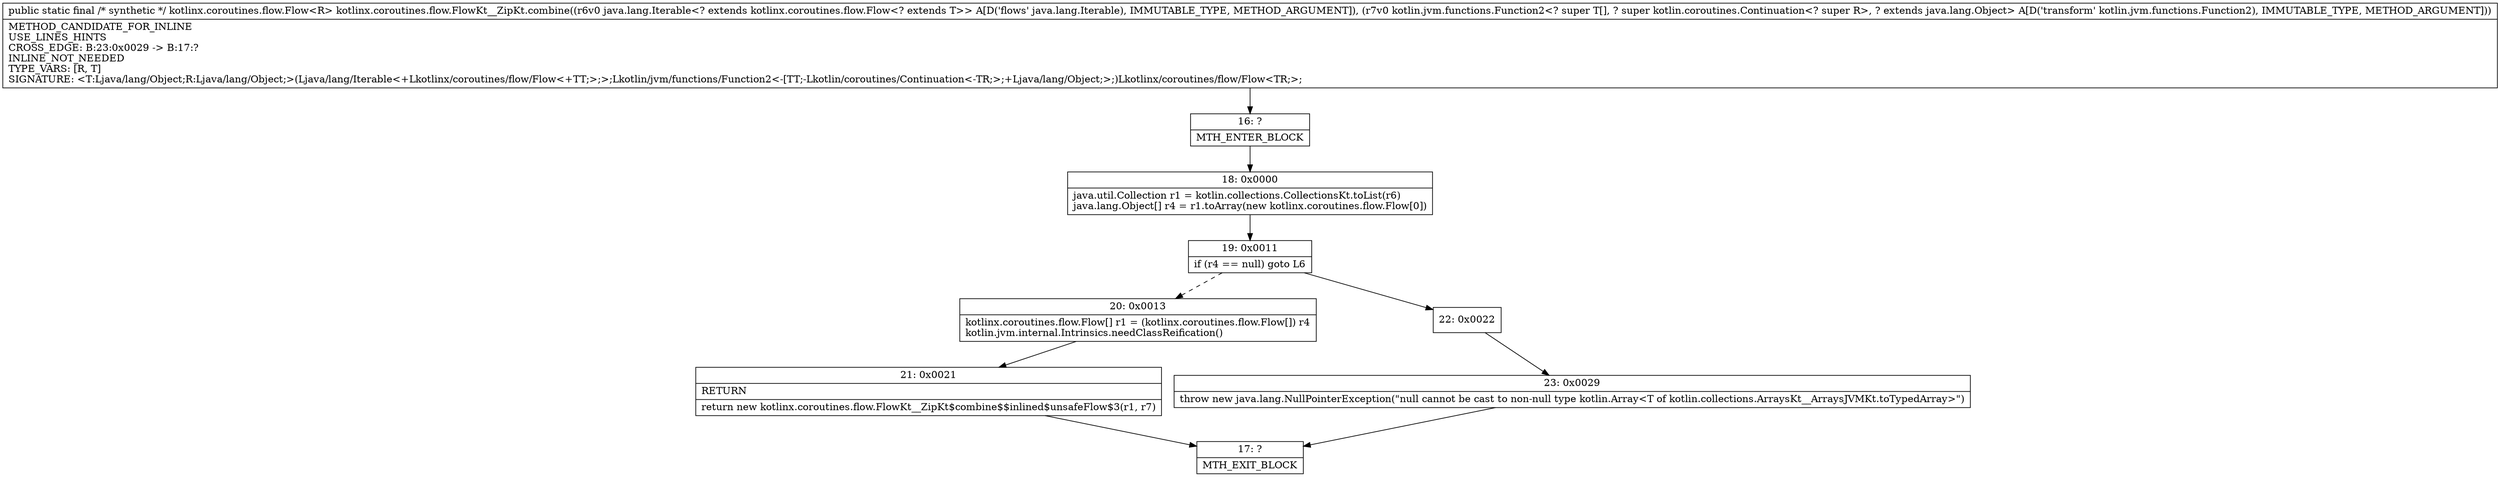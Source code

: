 digraph "CFG forkotlinx.coroutines.flow.FlowKt__ZipKt.combine(Ljava\/lang\/Iterable;Lkotlin\/jvm\/functions\/Function2;)Lkotlinx\/coroutines\/flow\/Flow;" {
Node_16 [shape=record,label="{16\:\ ?|MTH_ENTER_BLOCK\l}"];
Node_18 [shape=record,label="{18\:\ 0x0000|java.util.Collection r1 = kotlin.collections.CollectionsKt.toList(r6)\ljava.lang.Object[] r4 = r1.toArray(new kotlinx.coroutines.flow.Flow[0])\l}"];
Node_19 [shape=record,label="{19\:\ 0x0011|if (r4 == null) goto L6\l}"];
Node_20 [shape=record,label="{20\:\ 0x0013|kotlinx.coroutines.flow.Flow[] r1 = (kotlinx.coroutines.flow.Flow[]) r4\lkotlin.jvm.internal.Intrinsics.needClassReification()\l}"];
Node_21 [shape=record,label="{21\:\ 0x0021|RETURN\l|return new kotlinx.coroutines.flow.FlowKt__ZipKt$combine$$inlined$unsafeFlow$3(r1, r7)\l}"];
Node_17 [shape=record,label="{17\:\ ?|MTH_EXIT_BLOCK\l}"];
Node_22 [shape=record,label="{22\:\ 0x0022}"];
Node_23 [shape=record,label="{23\:\ 0x0029|throw new java.lang.NullPointerException(\"null cannot be cast to non\-null type kotlin.Array\<T of kotlin.collections.ArraysKt__ArraysJVMKt.toTypedArray\>\")\l}"];
MethodNode[shape=record,label="{public static final \/* synthetic *\/ kotlinx.coroutines.flow.Flow\<R\> kotlinx.coroutines.flow.FlowKt__ZipKt.combine((r6v0 java.lang.Iterable\<? extends kotlinx.coroutines.flow.Flow\<? extends T\>\> A[D('flows' java.lang.Iterable), IMMUTABLE_TYPE, METHOD_ARGUMENT]), (r7v0 kotlin.jvm.functions.Function2\<? super T[], ? super kotlin.coroutines.Continuation\<? super R\>, ? extends java.lang.Object\> A[D('transform' kotlin.jvm.functions.Function2), IMMUTABLE_TYPE, METHOD_ARGUMENT]))  | METHOD_CANDIDATE_FOR_INLINE\lUSE_LINES_HINTS\lCROSS_EDGE: B:23:0x0029 \-\> B:17:?\lINLINE_NOT_NEEDED\lTYPE_VARS: [R, T]\lSIGNATURE: \<T:Ljava\/lang\/Object;R:Ljava\/lang\/Object;\>(Ljava\/lang\/Iterable\<+Lkotlinx\/coroutines\/flow\/Flow\<+TT;\>;\>;Lkotlin\/jvm\/functions\/Function2\<\-[TT;\-Lkotlin\/coroutines\/Continuation\<\-TR;\>;+Ljava\/lang\/Object;\>;)Lkotlinx\/coroutines\/flow\/Flow\<TR;\>;\l}"];
MethodNode -> Node_16;Node_16 -> Node_18;
Node_18 -> Node_19;
Node_19 -> Node_20[style=dashed];
Node_19 -> Node_22;
Node_20 -> Node_21;
Node_21 -> Node_17;
Node_22 -> Node_23;
Node_23 -> Node_17;
}

